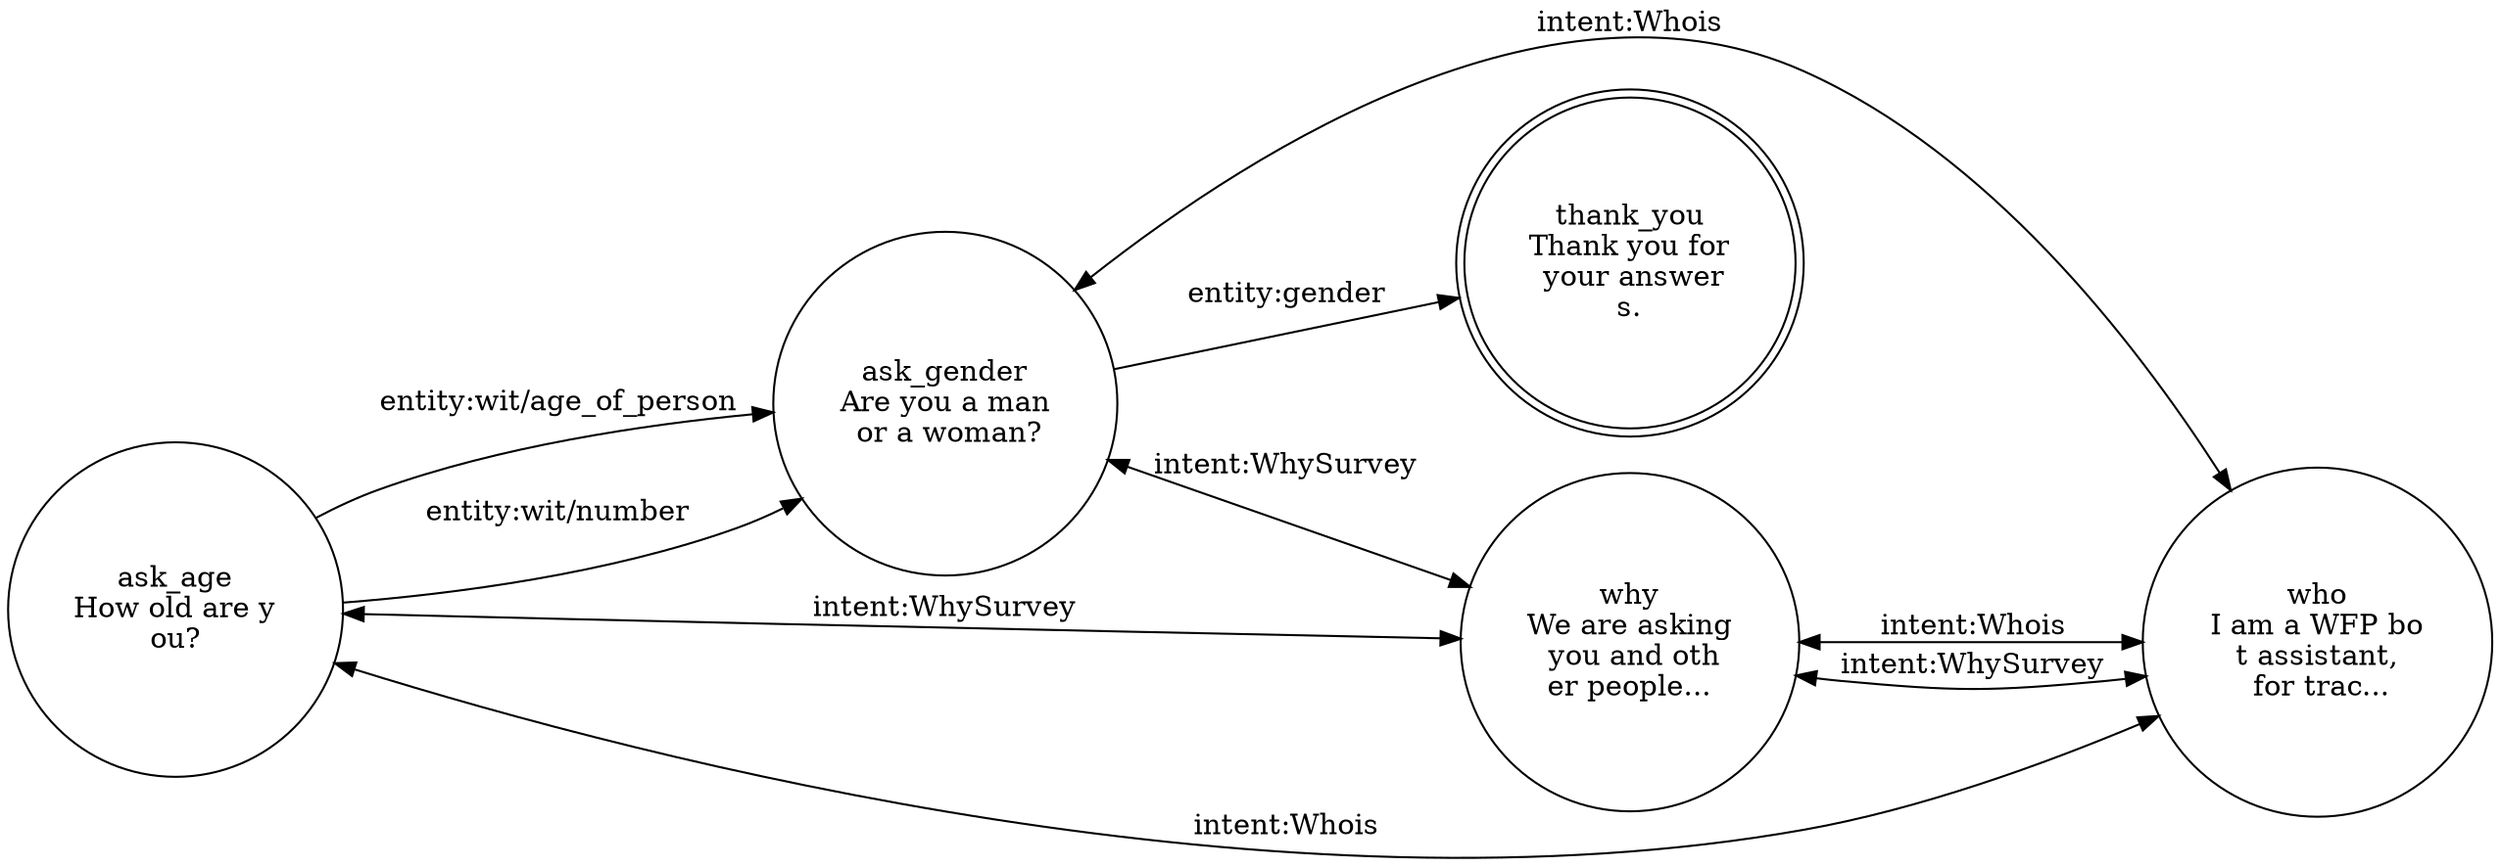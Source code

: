 digraph survey_flow {
	rankdir=LR;
	size="40";
	ask_age [ label = "ask_age
How old are y
ou?", shape = circle ];
	ask_gender [ label = "ask_gender
Are you a man
 or a woman?
", shape = circle ];
	thank_you [ label = "thank_you
Thank you for
 your answer
s.", shape = doublecircle ];
	why [ label = "why
We are asking
 you and oth
er people...
", shape = circle ];
	who [ label = "who
I am a WFP bo
t assistant,
 for trac...
", shape = circle ];
	ask_age -> ask_gender [ label = "entity:wit/age_of_person", dir = forward ];
	ask_age -> ask_gender [ label = "entity:wit/number", dir = forward ];
	ask_age -> why [ label = "intent:WhySurvey", dir = both ];
	ask_age -> who [ label = "intent:Whois", dir = both ];
	ask_gender -> thank_you [ label = "entity:gender", dir = forward ];
	ask_gender -> why [ label = "intent:WhySurvey", dir = both ];
	ask_gender -> who [ label = "intent:Whois", dir = both ];
	why -> who [ label = "intent:Whois", dir = both ];
	who -> why [ label = "intent:WhySurvey", dir = both ];
}
